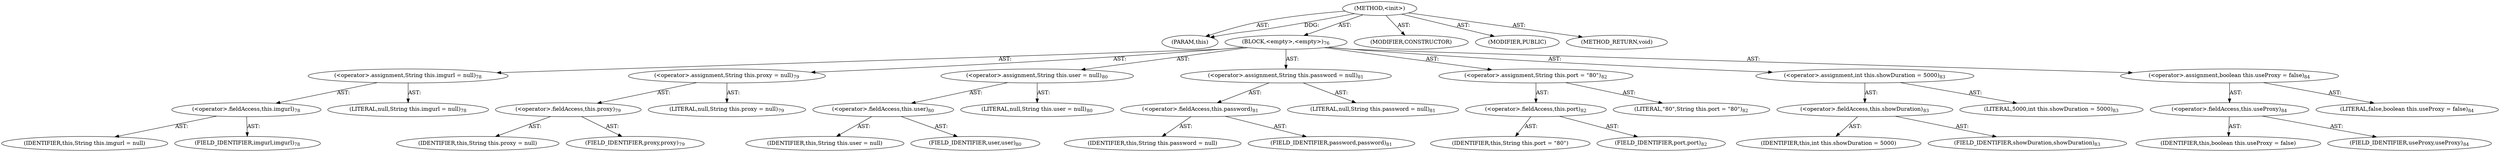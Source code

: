digraph "&lt;init&gt;" {  
"111669149704" [label = <(METHOD,&lt;init&gt;)> ]
"115964117007" [label = <(PARAM,this)> ]
"25769803809" [label = <(BLOCK,&lt;empty&gt;,&lt;empty&gt;)<SUB>76</SUB>> ]
"30064771237" [label = <(&lt;operator&gt;.assignment,String this.imgurl = null)<SUB>78</SUB>> ]
"30064771238" [label = <(&lt;operator&gt;.fieldAccess,this.imgurl)<SUB>78</SUB>> ]
"68719476844" [label = <(IDENTIFIER,this,String this.imgurl = null)> ]
"55834574889" [label = <(FIELD_IDENTIFIER,imgurl,imgurl)<SUB>78</SUB>> ]
"90194313259" [label = <(LITERAL,null,String this.imgurl = null)<SUB>78</SUB>> ]
"30064771239" [label = <(&lt;operator&gt;.assignment,String this.proxy = null)<SUB>79</SUB>> ]
"30064771240" [label = <(&lt;operator&gt;.fieldAccess,this.proxy)<SUB>79</SUB>> ]
"68719476845" [label = <(IDENTIFIER,this,String this.proxy = null)> ]
"55834574890" [label = <(FIELD_IDENTIFIER,proxy,proxy)<SUB>79</SUB>> ]
"90194313260" [label = <(LITERAL,null,String this.proxy = null)<SUB>79</SUB>> ]
"30064771241" [label = <(&lt;operator&gt;.assignment,String this.user = null)<SUB>80</SUB>> ]
"30064771242" [label = <(&lt;operator&gt;.fieldAccess,this.user)<SUB>80</SUB>> ]
"68719476846" [label = <(IDENTIFIER,this,String this.user = null)> ]
"55834574891" [label = <(FIELD_IDENTIFIER,user,user)<SUB>80</SUB>> ]
"90194313261" [label = <(LITERAL,null,String this.user = null)<SUB>80</SUB>> ]
"30064771243" [label = <(&lt;operator&gt;.assignment,String this.password = null)<SUB>81</SUB>> ]
"30064771244" [label = <(&lt;operator&gt;.fieldAccess,this.password)<SUB>81</SUB>> ]
"68719476847" [label = <(IDENTIFIER,this,String this.password = null)> ]
"55834574892" [label = <(FIELD_IDENTIFIER,password,password)<SUB>81</SUB>> ]
"90194313262" [label = <(LITERAL,null,String this.password = null)<SUB>81</SUB>> ]
"30064771245" [label = <(&lt;operator&gt;.assignment,String this.port = &quot;80&quot;)<SUB>82</SUB>> ]
"30064771246" [label = <(&lt;operator&gt;.fieldAccess,this.port)<SUB>82</SUB>> ]
"68719476848" [label = <(IDENTIFIER,this,String this.port = &quot;80&quot;)> ]
"55834574893" [label = <(FIELD_IDENTIFIER,port,port)<SUB>82</SUB>> ]
"90194313263" [label = <(LITERAL,&quot;80&quot;,String this.port = &quot;80&quot;)<SUB>82</SUB>> ]
"30064771247" [label = <(&lt;operator&gt;.assignment,int this.showDuration = 5000)<SUB>83</SUB>> ]
"30064771248" [label = <(&lt;operator&gt;.fieldAccess,this.showDuration)<SUB>83</SUB>> ]
"68719476849" [label = <(IDENTIFIER,this,int this.showDuration = 5000)> ]
"55834574894" [label = <(FIELD_IDENTIFIER,showDuration,showDuration)<SUB>83</SUB>> ]
"90194313264" [label = <(LITERAL,5000,int this.showDuration = 5000)<SUB>83</SUB>> ]
"30064771249" [label = <(&lt;operator&gt;.assignment,boolean this.useProxy = false)<SUB>84</SUB>> ]
"30064771250" [label = <(&lt;operator&gt;.fieldAccess,this.useProxy)<SUB>84</SUB>> ]
"68719476850" [label = <(IDENTIFIER,this,boolean this.useProxy = false)> ]
"55834574895" [label = <(FIELD_IDENTIFIER,useProxy,useProxy)<SUB>84</SUB>> ]
"90194313265" [label = <(LITERAL,false,boolean this.useProxy = false)<SUB>84</SUB>> ]
"133143986201" [label = <(MODIFIER,CONSTRUCTOR)> ]
"133143986202" [label = <(MODIFIER,PUBLIC)> ]
"128849018888" [label = <(METHOD_RETURN,void)> ]
  "111669149704" -> "115964117007"  [ label = "AST: "] 
  "111669149704" -> "25769803809"  [ label = "AST: "] 
  "111669149704" -> "133143986201"  [ label = "AST: "] 
  "111669149704" -> "133143986202"  [ label = "AST: "] 
  "111669149704" -> "128849018888"  [ label = "AST: "] 
  "25769803809" -> "30064771237"  [ label = "AST: "] 
  "25769803809" -> "30064771239"  [ label = "AST: "] 
  "25769803809" -> "30064771241"  [ label = "AST: "] 
  "25769803809" -> "30064771243"  [ label = "AST: "] 
  "25769803809" -> "30064771245"  [ label = "AST: "] 
  "25769803809" -> "30064771247"  [ label = "AST: "] 
  "25769803809" -> "30064771249"  [ label = "AST: "] 
  "30064771237" -> "30064771238"  [ label = "AST: "] 
  "30064771237" -> "90194313259"  [ label = "AST: "] 
  "30064771238" -> "68719476844"  [ label = "AST: "] 
  "30064771238" -> "55834574889"  [ label = "AST: "] 
  "30064771239" -> "30064771240"  [ label = "AST: "] 
  "30064771239" -> "90194313260"  [ label = "AST: "] 
  "30064771240" -> "68719476845"  [ label = "AST: "] 
  "30064771240" -> "55834574890"  [ label = "AST: "] 
  "30064771241" -> "30064771242"  [ label = "AST: "] 
  "30064771241" -> "90194313261"  [ label = "AST: "] 
  "30064771242" -> "68719476846"  [ label = "AST: "] 
  "30064771242" -> "55834574891"  [ label = "AST: "] 
  "30064771243" -> "30064771244"  [ label = "AST: "] 
  "30064771243" -> "90194313262"  [ label = "AST: "] 
  "30064771244" -> "68719476847"  [ label = "AST: "] 
  "30064771244" -> "55834574892"  [ label = "AST: "] 
  "30064771245" -> "30064771246"  [ label = "AST: "] 
  "30064771245" -> "90194313263"  [ label = "AST: "] 
  "30064771246" -> "68719476848"  [ label = "AST: "] 
  "30064771246" -> "55834574893"  [ label = "AST: "] 
  "30064771247" -> "30064771248"  [ label = "AST: "] 
  "30064771247" -> "90194313264"  [ label = "AST: "] 
  "30064771248" -> "68719476849"  [ label = "AST: "] 
  "30064771248" -> "55834574894"  [ label = "AST: "] 
  "30064771249" -> "30064771250"  [ label = "AST: "] 
  "30064771249" -> "90194313265"  [ label = "AST: "] 
  "30064771250" -> "68719476850"  [ label = "AST: "] 
  "30064771250" -> "55834574895"  [ label = "AST: "] 
  "111669149704" -> "115964117007"  [ label = "DDG: "] 
}
